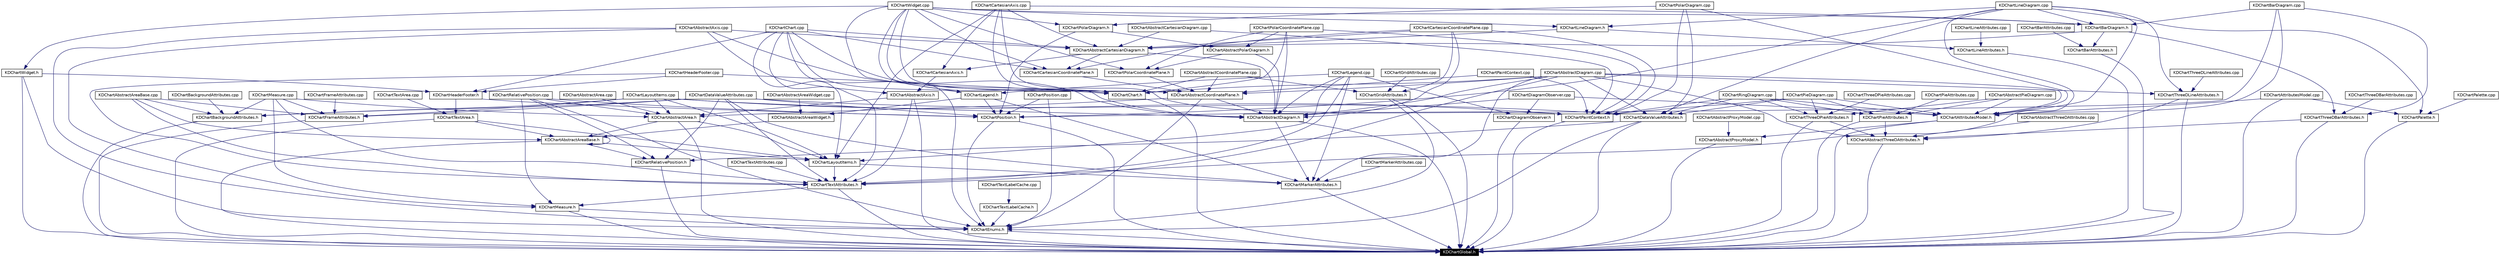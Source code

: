 digraph G
{
  edge [fontname="Helvetica",fontsize=10,labelfontname="Helvetica",labelfontsize=10];
  node [fontname="Helvetica",fontsize=10,shape=record];
  Node1591 [label="KDChartGlobal.h",height=0.2,width=0.4,color="white", fillcolor="black", style="filled" fontcolor="white"];
  Node1592 -> Node1591 [color="midnightblue",fontsize=10,style="solid",fontname="Helvetica"];
  Node1592 [label="KDChartAbstractArea.h",height=0.2,width=0.4,color="black",URL="$_k_d_chart_abstract_area_8h.html"];
  Node1593 -> Node1592 [color="midnightblue",fontsize=10,style="solid",fontname="Helvetica"];
  Node1593 [label="KDChartAbstractArea.cpp",height=0.2,width=0.4,color="black",URL="$_k_d_chart_abstract_area_8cpp.html"];
  Node1594 -> Node1592 [color="midnightblue",fontsize=10,style="solid",fontname="Helvetica"];
  Node1594 [label="KDChartAbstractAxis.h",height=0.2,width=0.4,color="black",URL="$_k_d_chart_abstract_axis_8h.html"];
  Node1595 -> Node1594 [color="midnightblue",fontsize=10,style="solid",fontname="Helvetica"];
  Node1595 [label="KDChartAbstractAxis.cpp",height=0.2,width=0.4,color="black",URL="$_k_d_chart_abstract_axis_8cpp.html"];
  Node1596 -> Node1594 [color="midnightblue",fontsize=10,style="solid",fontname="Helvetica"];
  Node1596 [label="KDChartCartesianAxis.h",height=0.2,width=0.4,color="black",URL="$_k_d_chart_cartesian_axis_8h.html"];
  Node1597 -> Node1596 [color="midnightblue",fontsize=10,style="solid",fontname="Helvetica"];
  Node1597 [label="KDChartAbstractCartesianDiagram.h",height=0.2,width=0.4,color="black",URL="$_k_d_chart_abstract_cartesian_diagram_8h.html"];
  Node1595 -> Node1597 [color="midnightblue",fontsize=10,style="solid",fontname="Helvetica"];
  Node1598 -> Node1597 [color="midnightblue",fontsize=10,style="solid",fontname="Helvetica"];
  Node1598 [label="KDChartAbstractCartesianDiagram.cpp",height=0.2,width=0.4,color="black",URL="$_k_d_chart_abstract_cartesian_diagram_8cpp.html"];
  Node1599 -> Node1597 [color="midnightblue",fontsize=10,style="solid",fontname="Helvetica"];
  Node1599 [label="KDChartBarDiagram.h",height=0.2,width=0.4,color="black",URL="$_k_d_chart_bar_diagram_8h.html"];
  Node1600 -> Node1599 [color="midnightblue",fontsize=10,style="solid",fontname="Helvetica"];
  Node1600 [label="KDChartBarDiagram.cpp",height=0.2,width=0.4,color="black",URL="$_k_d_chart_bar_diagram_8cpp.html"];
  Node1601 -> Node1599 [color="midnightblue",fontsize=10,style="solid",fontname="Helvetica"];
  Node1601 [label="KDChartCartesianAxis.cpp",height=0.2,width=0.4,color="black",URL="$_k_d_chart_cartesian_axis_8cpp.html"];
  Node1602 -> Node1599 [color="midnightblue",fontsize=10,style="solid",fontname="Helvetica"];
  Node1602 [label="KDChartLineDiagram.cpp",height=0.2,width=0.4,color="black",URL="$_k_d_chart_line_diagram_8cpp.html"];
  Node1603 -> Node1599 [color="midnightblue",fontsize=10,style="solid",fontname="Helvetica"];
  Node1603 [label="KDChartWidget.cpp",height=0.2,width=0.4,color="black",URL="$_k_d_chart_widget_8cpp.html"];
  Node1601 -> Node1597 [color="midnightblue",fontsize=10,style="solid",fontname="Helvetica"];
  Node1604 -> Node1597 [color="midnightblue",fontsize=10,style="solid",fontname="Helvetica"];
  Node1604 [label="KDChartCartesianCoordinatePlane.cpp",height=0.2,width=0.4,color="black",URL="$_k_d_chart_cartesian_coordinate_plane_8cpp.html"];
  Node1605 -> Node1597 [color="midnightblue",fontsize=10,style="solid",fontname="Helvetica"];
  Node1605 [label="KDChartChart.cpp",height=0.2,width=0.4,color="black",URL="$_k_d_chart_chart_8cpp.html"];
  Node1606 -> Node1597 [color="midnightblue",fontsize=10,style="solid",fontname="Helvetica"];
  Node1606 [label="KDChartLineDiagram.h",height=0.2,width=0.4,color="black",URL="$_k_d_chart_line_diagram_8h.html"];
  Node1602 -> Node1606 [color="midnightblue",fontsize=10,style="solid",fontname="Helvetica"];
  Node1603 -> Node1606 [color="midnightblue",fontsize=10,style="solid",fontname="Helvetica"];
  Node1601 -> Node1596 [color="midnightblue",fontsize=10,style="solid",fontname="Helvetica"];
  Node1607 -> Node1592 [color="midnightblue",fontsize=10,style="solid",fontname="Helvetica"];
  Node1607 [label="KDChartAbstractCoordinatePlane.h",height=0.2,width=0.4,color="black",URL="$_k_d_chart_abstract_coordinate_plane_8h.html"];
  Node1608 -> Node1607 [color="midnightblue",fontsize=10,style="solid",fontname="Helvetica"];
  Node1608 [label="KDChartCartesianCoordinatePlane.h",height=0.2,width=0.4,color="black",URL="$_k_d_chart_cartesian_coordinate_plane_8h.html"];
  Node1597 -> Node1608 [color="midnightblue",fontsize=10,style="solid",fontname="Helvetica"];
  Node1604 -> Node1608 [color="midnightblue",fontsize=10,style="solid",fontname="Helvetica"];
  Node1605 -> Node1608 [color="midnightblue",fontsize=10,style="solid",fontname="Helvetica"];
  Node1603 -> Node1608 [color="midnightblue",fontsize=10,style="solid",fontname="Helvetica"];
  Node1609 -> Node1607 [color="midnightblue",fontsize=10,style="solid",fontname="Helvetica"];
  Node1609 [label="KDChartAbstractCoordinatePlane.cpp",height=0.2,width=0.4,color="black",URL="$_k_d_chart_abstract_coordinate_plane_8cpp.html"];
  Node1610 -> Node1607 [color="midnightblue",fontsize=10,style="solid",fontname="Helvetica"];
  Node1610 [label="KDChartAbstractDiagram.cpp",height=0.2,width=0.4,color="black",URL="$_k_d_chart_abstract_diagram_8cpp.html"];
  Node1611 -> Node1607 [color="midnightblue",fontsize=10,style="solid",fontname="Helvetica"];
  Node1611 [label="KDChartPolarCoordinatePlane.h",height=0.2,width=0.4,color="black",URL="$_k_d_chart_polar_coordinate_plane_8h.html"];
  Node1612 -> Node1611 [color="midnightblue",fontsize=10,style="solid",fontname="Helvetica"];
  Node1612 [label="KDChartAbstractPolarDiagram.h",height=0.2,width=0.4,color="black",URL="$_k_d_chart_abstract_polar_diagram_8h.html"];
  Node1620 -> Node1612 [color="midnightblue",fontsize=10,style="solid",fontname="Helvetica"];
  Node1620 [label="KDChartPolarCoordinatePlane.cpp",height=0.2,width=0.4,color="black",URL="$_k_d_chart_polar_coordinate_plane_8cpp.html"];
  Node1621 -> Node1612 [color="midnightblue",fontsize=10,style="solid",fontname="Helvetica"];
  Node1621 [label="KDChartPolarDiagram.h",height=0.2,width=0.4,color="black",URL="$_k_d_chart_polar_diagram_8h.html"];
  Node1622 -> Node1621 [color="midnightblue",fontsize=10,style="solid",fontname="Helvetica"];
  Node1622 [label="KDChartPolarDiagram.cpp",height=0.2,width=0.4,color="black",URL="$_k_d_chart_polar_diagram_8cpp.html"];
  Node1603 -> Node1621 [color="midnightblue",fontsize=10,style="solid",fontname="Helvetica"];
  Node1620 -> Node1611 [color="midnightblue",fontsize=10,style="solid",fontname="Helvetica"];
  Node1603 -> Node1611 [color="midnightblue",fontsize=10,style="solid",fontname="Helvetica"];
  Node1623 -> Node1607 [color="midnightblue",fontsize=10,style="solid",fontname="Helvetica"];
  Node1623 [label="KDChartPaintContext.cpp",height=0.2,width=0.4,color="black",URL="$_k_d_chart_paint_context_8cpp.html"];
  Node1603 -> Node1607 [color="midnightblue",fontsize=10,style="solid",fontname="Helvetica"];
  Node1624 -> Node1592 [color="midnightblue",fontsize=10,style="solid",fontname="Helvetica"];
  Node1624 [label="KDChartLayoutItems.cpp",height=0.2,width=0.4,color="black",URL="$_k_d_chart_layout_items_8cpp.html"];
  Node1625 -> Node1592 [color="midnightblue",fontsize=10,style="solid",fontname="Helvetica"];
  Node1625 [label="KDChartMeasure.cpp",height=0.2,width=0.4,color="black",URL="$_k_d_chart_measure_8cpp.html"];
  Node1626 -> Node1592 [color="midnightblue",fontsize=10,style="solid",fontname="Helvetica"];
  Node1626 [label="KDChartRelativePosition.cpp",height=0.2,width=0.4,color="black",URL="$_k_d_chart_relative_position_8cpp.html"];
  Node1627 -> Node1591 [color="midnightblue",fontsize=10,style="solid",fontname="Helvetica"];
  Node1627 [label="KDChartAbstractAreaBase.h",height=0.2,width=0.4,color="black",URL="$_k_d_chart_abstract_area_base_8h.html"];
  Node1592 -> Node1627 [color="midnightblue",fontsize=10,style="solid",fontname="Helvetica"];
  Node1627 -> Node1627 [color="midnightblue",fontsize=10,style="solid",fontname="Helvetica"];
  Node1628 -> Node1627 [color="midnightblue",fontsize=10,style="solid",fontname="Helvetica"];
  Node1628 [label="KDChartAbstractAreaBase.cpp",height=0.2,width=0.4,color="black",URL="$_k_d_chart_abstract_area_base_8cpp.html"];
  Node1629 -> Node1627 [color="midnightblue",fontsize=10,style="solid",fontname="Helvetica"];
  Node1629 [label="KDChartAbstractAreaWidget.h",height=0.2,width=0.4,color="black",URL="$_k_d_chart_abstract_area_widget_8h.html"];
  Node1630 -> Node1629 [color="midnightblue",fontsize=10,style="solid",fontname="Helvetica"];
  Node1630 [label="KDChartAbstractAreaWidget.cpp",height=0.2,width=0.4,color="black",URL="$_k_d_chart_abstract_area_widget_8cpp.html"];
  Node1631 -> Node1629 [color="midnightblue",fontsize=10,style="solid",fontname="Helvetica"];
  Node1631 [label="KDChartLegend.h",height=0.2,width=0.4,color="black",URL="$_k_d_chart_legend_8h.html"];
  Node1605 -> Node1631 [color="midnightblue",fontsize=10,style="solid",fontname="Helvetica"];
  Node1632 -> Node1631 [color="midnightblue",fontsize=10,style="solid",fontname="Helvetica"];
  Node1632 [label="KDChartLegend.cpp",height=0.2,width=0.4,color="black",URL="$_k_d_chart_legend_8cpp.html"];
  Node1603 -> Node1631 [color="midnightblue",fontsize=10,style="solid",fontname="Helvetica"];
  Node1633 -> Node1627 [color="midnightblue",fontsize=10,style="solid",fontname="Helvetica"];
  Node1633 [label="KDChartTextArea.h",height=0.2,width=0.4,color="black",URL="$_k_d_chart_text_area_8h.html"];
  Node1634 -> Node1633 [color="midnightblue",fontsize=10,style="solid",fontname="Helvetica"];
  Node1634 [label="KDChartHeaderFooter.h",height=0.2,width=0.4,color="black",URL="$_k_d_chart_header_footer_8h.html"];
  Node1605 -> Node1634 [color="midnightblue",fontsize=10,style="solid",fontname="Helvetica"];
  Node1635 -> Node1634 [color="midnightblue",fontsize=10,style="solid",fontname="Helvetica"];
  Node1635 [label="KDChartHeaderFooter.cpp",height=0.2,width=0.4,color="black",URL="$_k_d_chart_header_footer_8cpp.html"];
  Node1636 -> Node1634 [color="midnightblue",fontsize=10,style="solid",fontname="Helvetica"];
  Node1636 [label="KDChartWidget.h",height=0.2,width=0.4,color="black",URL="$_k_d_chart_widget_8h.html"];
  Node1603 -> Node1636 [color="midnightblue",fontsize=10,style="solid",fontname="Helvetica"];
  Node1637 -> Node1633 [color="midnightblue",fontsize=10,style="solid",fontname="Helvetica"];
  Node1637 [label="KDChartTextArea.cpp",height=0.2,width=0.4,color="black",URL="$_k_d_chart_text_area_8cpp.html"];
  Node1638 -> Node1591 [color="midnightblue",fontsize=10,style="solid",fontname="Helvetica"];
  Node1638 [label="KDChartTextAttributes.h",height=0.2,width=0.4,color="black",URL="$_k_d_chart_text_attributes_8h.html"];
  Node1639 -> Node1638 [color="midnightblue",fontsize=10,style="solid",fontname="Helvetica"];
  Node1639 [label="KDChartLayoutItems.h",height=0.2,width=0.4,color="black",URL="$_k_d_chart_layout_items_8h.html"];
  Node1627 -> Node1639 [color="midnightblue",fontsize=10,style="solid",fontname="Helvetica"];
  Node1592 -> Node1639 [color="midnightblue",fontsize=10,style="solid",fontname="Helvetica"];
  Node1601 -> Node1639 [color="midnightblue",fontsize=10,style="solid",fontname="Helvetica"];
  Node1633 -> Node1639 [color="midnightblue",fontsize=10,style="solid",fontname="Helvetica"];
  Node1605 -> Node1639 [color="midnightblue",fontsize=10,style="solid",fontname="Helvetica"];
  Node1624 -> Node1639 [color="midnightblue",fontsize=10,style="solid",fontname="Helvetica"];
  Node1632 -> Node1639 [color="midnightblue",fontsize=10,style="solid",fontname="Helvetica"];
  Node1628 -> Node1638 [color="midnightblue",fontsize=10,style="solid",fontname="Helvetica"];
  Node1594 -> Node1638 [color="midnightblue",fontsize=10,style="solid",fontname="Helvetica"];
  Node1610 -> Node1638 [color="midnightblue",fontsize=10,style="solid",fontname="Helvetica"];
  Node1605 -> Node1638 [color="midnightblue",fontsize=10,style="solid",fontname="Helvetica"];
  Node1640 -> Node1638 [color="midnightblue",fontsize=10,style="solid",fontname="Helvetica"];
  Node1640 [label="KDChartDataValueAttributes.cpp",height=0.2,width=0.4,color="black",URL="$_k_d_chart_data_value_attributes_8cpp.html"];
  Node1635 -> Node1638 [color="midnightblue",fontsize=10,style="solid",fontname="Helvetica"];
  Node1632 -> Node1638 [color="midnightblue",fontsize=10,style="solid",fontname="Helvetica"];
  Node1602 -> Node1638 [color="midnightblue",fontsize=10,style="solid",fontname="Helvetica"];
  Node1625 -> Node1638 [color="midnightblue",fontsize=10,style="solid",fontname="Helvetica"];
  Node1641 -> Node1638 [color="midnightblue",fontsize=10,style="solid",fontname="Helvetica"];
  Node1641 [label="KDChartTextAttributes.cpp",height=0.2,width=0.4,color="black",URL="$_k_d_chart_text_attributes_8cpp.html"];
  Node1642 -> Node1591 [color="midnightblue",fontsize=10,style="solid",fontname="Helvetica"];
  Node1642 [label="KDChartMeasure.h",height=0.2,width=0.4,color="black",URL="$_k_d_chart_measure_8h.html"];
  Node1638 -> Node1642 [color="midnightblue",fontsize=10,style="solid",fontname="Helvetica"];
  Node1595 -> Node1642 [color="midnightblue",fontsize=10,style="solid",fontname="Helvetica"];
  Node1625 -> Node1642 [color="midnightblue",fontsize=10,style="solid",fontname="Helvetica"];
  Node1626 -> Node1642 [color="midnightblue",fontsize=10,style="solid",fontname="Helvetica"];
  Node1643 -> Node1591 [color="midnightblue",fontsize=10,style="solid",fontname="Helvetica"];
  Node1643 [label="KDChartEnums.h",height=0.2,width=0.4,color="black",URL="$_k_d_chart_enums_8h.html"];
  Node1642 -> Node1643 [color="midnightblue",fontsize=10,style="solid",fontname="Helvetica"];
  Node1607 -> Node1643 [color="midnightblue",fontsize=10,style="solid",fontname="Helvetica"];
  Node1595 -> Node1643 [color="midnightblue",fontsize=10,style="solid",fontname="Helvetica"];
  Node1644 -> Node1643 [color="midnightblue",fontsize=10,style="solid",fontname="Helvetica"];
  Node1644 [label="KDChartGridAttributes.h",height=0.2,width=0.4,color="black",URL="$_k_d_chart_grid_attributes_8h.html"];
  Node1609 -> Node1644 [color="midnightblue",fontsize=10,style="solid",fontname="Helvetica"];
  Node1604 -> Node1644 [color="midnightblue",fontsize=10,style="solid",fontname="Helvetica"];
  Node1645 -> Node1644 [color="midnightblue",fontsize=10,style="solid",fontname="Helvetica"];
  Node1645 [label="KDChartGridAttributes.cpp",height=0.2,width=0.4,color="black",URL="$_k_d_chart_grid_attributes_8cpp.html"];
  Node1646 -> Node1643 [color="midnightblue",fontsize=10,style="solid",fontname="Helvetica"];
  Node1646 [label="KDChartDataValueAttributes.h",height=0.2,width=0.4,color="black",URL="$_k_d_chart_data_value_attributes_8h.html"];
  Node1610 -> Node1646 [color="midnightblue",fontsize=10,style="solid",fontname="Helvetica"];
  Node1640 -> Node1646 [color="midnightblue",fontsize=10,style="solid",fontname="Helvetica"];
  Node1602 -> Node1646 [color="midnightblue",fontsize=10,style="solid",fontname="Helvetica"];
  Node1616 -> Node1646 [color="midnightblue",fontsize=10,style="solid",fontname="Helvetica"];
  Node1616 [label="KDChartPieDiagram.cpp",height=0.2,width=0.4,color="black",URL="$_k_d_chart_pie_diagram_8cpp.html"];
  Node1622 -> Node1646 [color="midnightblue",fontsize=10,style="solid",fontname="Helvetica"];
  Node1618 -> Node1646 [color="midnightblue",fontsize=10,style="solid",fontname="Helvetica"];
  Node1618 [label="KDChartRingDiagram.cpp",height=0.2,width=0.4,color="black",URL="$_k_d_chart_ring_diagram_8cpp.html"];
  Node1647 -> Node1643 [color="midnightblue",fontsize=10,style="solid",fontname="Helvetica"];
  Node1647 [label="KDChartPosition.h",height=0.2,width=0.4,color="black",URL="$_k_d_chart_position_8h.html"];
  Node1600 -> Node1647 [color="midnightblue",fontsize=10,style="solid",fontname="Helvetica"];
  Node1634 -> Node1647 [color="midnightblue",fontsize=10,style="solid",fontname="Helvetica"];
  Node1631 -> Node1647 [color="midnightblue",fontsize=10,style="solid",fontname="Helvetica"];
  Node1640 -> Node1647 [color="midnightblue",fontsize=10,style="solid",fontname="Helvetica"];
  Node1602 -> Node1647 [color="midnightblue",fontsize=10,style="solid",fontname="Helvetica"];
  Node1621 -> Node1647 [color="midnightblue",fontsize=10,style="solid",fontname="Helvetica"];
  Node1648 -> Node1647 [color="midnightblue",fontsize=10,style="solid",fontname="Helvetica"];
  Node1648 [label="KDChartPosition.cpp",height=0.2,width=0.4,color="black",URL="$_k_d_chart_position_8cpp.html"];
  Node1626 -> Node1647 [color="midnightblue",fontsize=10,style="solid",fontname="Helvetica"];
  Node1605 -> Node1643 [color="midnightblue",fontsize=10,style="solid",fontname="Helvetica"];
  Node1648 -> Node1643 [color="midnightblue",fontsize=10,style="solid",fontname="Helvetica"];
  Node1626 -> Node1643 [color="midnightblue",fontsize=10,style="solid",fontname="Helvetica"];
  Node1636 -> Node1643 [color="midnightblue",fontsize=10,style="solid",fontname="Helvetica"];
  Node1649 -> Node1643 [color="midnightblue",fontsize=10,style="solid",fontname="Helvetica"];
  Node1649 [label="KDChartTextLabelCache.h",height=0.2,width=0.4,color="black",URL="$_k_d_chart_text_label_cache_8h.html"];
  Node1650 -> Node1649 [color="midnightblue",fontsize=10,style="solid",fontname="Helvetica"];
  Node1650 [label="KDChartTextLabelCache.cpp",height=0.2,width=0.4,color="black",URL="$_k_d_chart_text_label_cache_8cpp.html"];
  Node1651 -> Node1591 [color="midnightblue",fontsize=10,style="solid",fontname="Helvetica"];
  Node1651 [label="KDChartMarkerAttributes.h",height=0.2,width=0.4,color="black",URL="$_k_d_chart_marker_attributes_8h.html"];
  Node1639 -> Node1651 [color="midnightblue",fontsize=10,style="solid",fontname="Helvetica"];
  Node1652 -> Node1651 [color="midnightblue",fontsize=10,style="solid",fontname="Helvetica"];
  Node1652 [label="KDChartAbstractDiagram.h",height=0.2,width=0.4,color="black",URL="$_k_d_chart_abstract_diagram_8h.html"];
  Node1595 -> Node1652 [color="midnightblue",fontsize=10,style="solid",fontname="Helvetica"];
  Node1607 -> Node1652 [color="midnightblue",fontsize=10,style="solid",fontname="Helvetica"];
  Node1597 -> Node1652 [color="midnightblue",fontsize=10,style="solid",fontname="Helvetica"];
  Node1610 -> Node1652 [color="midnightblue",fontsize=10,style="solid",fontname="Helvetica"];
  Node1612 -> Node1652 [color="midnightblue",fontsize=10,style="solid",fontname="Helvetica"];
  Node1604 -> Node1652 [color="midnightblue",fontsize=10,style="solid",fontname="Helvetica"];
  Node1653 -> Node1652 [color="midnightblue",fontsize=10,style="solid",fontname="Helvetica"];
  Node1653 [label="KDChartDiagramObserver.cpp",height=0.2,width=0.4,color="black",URL="$_k_d_chart_diagram_observer_8cpp.html"];
  Node1624 -> Node1652 [color="midnightblue",fontsize=10,style="solid",fontname="Helvetica"];
  Node1632 -> Node1652 [color="midnightblue",fontsize=10,style="solid",fontname="Helvetica"];
  Node1620 -> Node1652 [color="midnightblue",fontsize=10,style="solid",fontname="Helvetica"];
  Node1603 -> Node1652 [color="midnightblue",fontsize=10,style="solid",fontname="Helvetica"];
  Node1610 -> Node1651 [color="midnightblue",fontsize=10,style="solid",fontname="Helvetica"];
  Node1631 -> Node1651 [color="midnightblue",fontsize=10,style="solid",fontname="Helvetica"];
  Node1640 -> Node1651 [color="midnightblue",fontsize=10,style="solid",fontname="Helvetica"];
  Node1632 -> Node1651 [color="midnightblue",fontsize=10,style="solid",fontname="Helvetica"];
  Node1654 -> Node1651 [color="midnightblue",fontsize=10,style="solid",fontname="Helvetica"];
  Node1654 [label="KDChartMarkerAttributes.cpp",height=0.2,width=0.4,color="black",URL="$_k_d_chart_marker_attributes_8cpp.html"];
  Node1655 -> Node1591 [color="midnightblue",fontsize=10,style="solid",fontname="Helvetica"];
  Node1655 [label="KDChartRelativePosition.h",height=0.2,width=0.4,color="black",URL="$_k_d_chart_relative_position_8h.html"];
  Node1627 -> Node1655 [color="midnightblue",fontsize=10,style="solid",fontname="Helvetica"];
  Node1646 -> Node1655 [color="midnightblue",fontsize=10,style="solid",fontname="Helvetica"];
  Node1640 -> Node1655 [color="midnightblue",fontsize=10,style="solid",fontname="Helvetica"];
  Node1626 -> Node1655 [color="midnightblue",fontsize=10,style="solid",fontname="Helvetica"];
  Node1594 -> Node1591 [color="midnightblue",fontsize=10,style="solid",fontname="Helvetica"];
  Node1652 -> Node1591 [color="midnightblue",fontsize=10,style="solid",fontname="Helvetica"];
  Node1656 -> Node1591 [color="midnightblue",fontsize=10,style="solid",fontname="Helvetica"];
  Node1656 [label="KDChartPaintContext.h",height=0.2,width=0.4,color="black",URL="$_k_d_chart_paint_context_8h.html"];
  Node1598 -> Node1656 [color="midnightblue",fontsize=10,style="solid",fontname="Helvetica"];
  Node1601 -> Node1656 [color="midnightblue",fontsize=10,style="solid",fontname="Helvetica"];
  Node1604 -> Node1656 [color="midnightblue",fontsize=10,style="solid",fontname="Helvetica"];
  Node1624 -> Node1656 [color="midnightblue",fontsize=10,style="solid",fontname="Helvetica"];
  Node1623 -> Node1656 [color="midnightblue",fontsize=10,style="solid",fontname="Helvetica"];
  Node1616 -> Node1656 [color="midnightblue",fontsize=10,style="solid",fontname="Helvetica"];
  Node1620 -> Node1656 [color="midnightblue",fontsize=10,style="solid",fontname="Helvetica"];
  Node1622 -> Node1656 [color="midnightblue",fontsize=10,style="solid",fontname="Helvetica"];
  Node1618 -> Node1656 [color="midnightblue",fontsize=10,style="solid",fontname="Helvetica"];
  Node1657 -> Node1591 [color="midnightblue",fontsize=10,style="solid",fontname="Helvetica"];
  Node1657 [label="KDChartChart.h",height=0.2,width=0.4,color="black",URL="$_k_d_chart_chart_8h.html"];
  Node1609 -> Node1657 [color="midnightblue",fontsize=10,style="solid",fontname="Helvetica"];
  Node1610 -> Node1657 [color="midnightblue",fontsize=10,style="solid",fontname="Helvetica"];
  Node1601 -> Node1657 [color="midnightblue",fontsize=10,style="solid",fontname="Helvetica"];
  Node1605 -> Node1657 [color="midnightblue",fontsize=10,style="solid",fontname="Helvetica"];
  Node1635 -> Node1657 [color="midnightblue",fontsize=10,style="solid",fontname="Helvetica"];
  Node1620 -> Node1657 [color="midnightblue",fontsize=10,style="solid",fontname="Helvetica"];
  Node1603 -> Node1657 [color="midnightblue",fontsize=10,style="solid",fontname="Helvetica"];
  Node1644 -> Node1591 [color="midnightblue",fontsize=10,style="solid",fontname="Helvetica"];
  Node1646 -> Node1591 [color="midnightblue",fontsize=10,style="solid",fontname="Helvetica"];
  Node1658 -> Node1591 [color="midnightblue",fontsize=10,style="solid",fontname="Helvetica"];
  Node1658 [label="KDChartAbstractProxyModel.h",height=0.2,width=0.4,color="black",URL="$_k_d_chart_abstract_proxy_model_8h.html"];
  Node1659 -> Node1658 [color="midnightblue",fontsize=10,style="solid",fontname="Helvetica"];
  Node1659 [label="KDChartAttributesModel.h",height=0.2,width=0.4,color="black",URL="$_k_d_chart_attributes_model_8h.html"];
  Node1610 -> Node1659 [color="midnightblue",fontsize=10,style="solid",fontname="Helvetica"];
  Node1614 -> Node1659 [color="midnightblue",fontsize=10,style="solid",fontname="Helvetica"];
  Node1614 [label="KDChartAbstractPieDiagram.cpp",height=0.2,width=0.4,color="black",URL="$_k_d_chart_abstract_pie_diagram_8cpp.html"];
  Node1660 -> Node1659 [color="midnightblue",fontsize=10,style="solid",fontname="Helvetica"];
  Node1660 [label="KDChartAttributesModel.cpp",height=0.2,width=0.4,color="black",URL="$_k_d_chart_attributes_model_8cpp.html"];
  Node1600 -> Node1659 [color="midnightblue",fontsize=10,style="solid",fontname="Helvetica"];
  Node1653 -> Node1659 [color="midnightblue",fontsize=10,style="solid",fontname="Helvetica"];
  Node1602 -> Node1659 [color="midnightblue",fontsize=10,style="solid",fontname="Helvetica"];
  Node1616 -> Node1659 [color="midnightblue",fontsize=10,style="solid",fontname="Helvetica"];
  Node1622 -> Node1659 [color="midnightblue",fontsize=10,style="solid",fontname="Helvetica"];
  Node1618 -> Node1659 [color="midnightblue",fontsize=10,style="solid",fontname="Helvetica"];
  Node1661 -> Node1658 [color="midnightblue",fontsize=10,style="solid",fontname="Helvetica"];
  Node1661 [label="KDChartAbstractProxyModel.cpp",height=0.2,width=0.4,color="black",URL="$_k_d_chart_abstract_proxy_model_8cpp.html"];
  Node1659 -> Node1591 [color="midnightblue",fontsize=10,style="solid",fontname="Helvetica"];
  Node1662 -> Node1591 [color="midnightblue",fontsize=10,style="solid",fontname="Helvetica"];
  Node1662 [label="KDChartAbstractThreeDAttributes.h",height=0.2,width=0.4,color="black",URL="$_k_d_chart_abstract_three_d_attributes_8h.html"];
  Node1610 -> Node1662 [color="midnightblue",fontsize=10,style="solid",fontname="Helvetica"];
  Node1663 -> Node1662 [color="midnightblue",fontsize=10,style="solid",fontname="Helvetica"];
  Node1663 [label="KDChartThreeDLineAttributes.h",height=0.2,width=0.4,color="black",URL="$_k_d_chart_three_d_line_attributes_8h.html"];
  Node1610 -> Node1663 [color="midnightblue",fontsize=10,style="solid",fontname="Helvetica"];
  Node1602 -> Node1663 [color="midnightblue",fontsize=10,style="solid",fontname="Helvetica"];
  Node1664 -> Node1663 [color="midnightblue",fontsize=10,style="solid",fontname="Helvetica"];
  Node1664 [label="KDChartThreeDLineAttributes.cpp",height=0.2,width=0.4,color="black",URL="$_k_d_chart_three_d_line_attributes_8cpp.html"];
  Node1665 -> Node1662 [color="midnightblue",fontsize=10,style="solid",fontname="Helvetica"];
  Node1665 [label="KDChartPieAttributes.h",height=0.2,width=0.4,color="black",URL="$_k_d_chart_pie_attributes_8h.html"];
  Node1614 -> Node1665 [color="midnightblue",fontsize=10,style="solid",fontname="Helvetica"];
  Node1666 -> Node1665 [color="midnightblue",fontsize=10,style="solid",fontname="Helvetica"];
  Node1666 [label="KDChartPieAttributes.cpp",height=0.2,width=0.4,color="black",URL="$_k_d_chart_pie_attributes_8cpp.html"];
  Node1616 -> Node1665 [color="midnightblue",fontsize=10,style="solid",fontname="Helvetica"];
  Node1618 -> Node1665 [color="midnightblue",fontsize=10,style="solid",fontname="Helvetica"];
  Node1667 -> Node1662 [color="midnightblue",fontsize=10,style="solid",fontname="Helvetica"];
  Node1667 [label="KDChartThreeDPieAttributes.h",height=0.2,width=0.4,color="black",URL="$_k_d_chart_three_d_pie_attributes_8h.html"];
  Node1614 -> Node1667 [color="midnightblue",fontsize=10,style="solid",fontname="Helvetica"];
  Node1616 -> Node1667 [color="midnightblue",fontsize=10,style="solid",fontname="Helvetica"];
  Node1618 -> Node1667 [color="midnightblue",fontsize=10,style="solid",fontname="Helvetica"];
  Node1668 -> Node1667 [color="midnightblue",fontsize=10,style="solid",fontname="Helvetica"];
  Node1668 [label="KDChartThreeDPieAttributes.cpp",height=0.2,width=0.4,color="black",URL="$_k_d_chart_three_d_pie_attributes_8cpp.html"];
  Node1669 -> Node1662 [color="midnightblue",fontsize=10,style="solid",fontname="Helvetica"];
  Node1669 [label="KDChartAbstractThreeDAttributes.cpp",height=0.2,width=0.4,color="black",URL="$_k_d_chart_abstract_three_d_attributes_8cpp.html"];
  Node1670 -> Node1662 [color="midnightblue",fontsize=10,style="solid",fontname="Helvetica"];
  Node1670 [label="KDChartThreeDBarAttributes.h",height=0.2,width=0.4,color="black",URL="$_k_d_chart_three_d_bar_attributes_8h.html"];
  Node1599 -> Node1670 [color="midnightblue",fontsize=10,style="solid",fontname="Helvetica"];
  Node1600 -> Node1670 [color="midnightblue",fontsize=10,style="solid",fontname="Helvetica"];
  Node1671 -> Node1670 [color="midnightblue",fontsize=10,style="solid",fontname="Helvetica"];
  Node1671 [label="KDChartThreeDBarAttributes.cpp",height=0.2,width=0.4,color="black",URL="$_k_d_chart_three_d_bar_attributes_8cpp.html"];
  Node1663 -> Node1591 [color="midnightblue",fontsize=10,style="solid",fontname="Helvetica"];
  Node1665 -> Node1591 [color="midnightblue",fontsize=10,style="solid",fontname="Helvetica"];
  Node1667 -> Node1591 [color="midnightblue",fontsize=10,style="solid",fontname="Helvetica"];
  Node1672 -> Node1591 [color="midnightblue",fontsize=10,style="solid",fontname="Helvetica"];
  Node1672 [label="KDChartPalette.h",height=0.2,width=0.4,color="black",URL="$_k_d_chart_palette_8h.html"];
  Node1660 -> Node1672 [color="midnightblue",fontsize=10,style="solid",fontname="Helvetica"];
  Node1602 -> Node1672 [color="midnightblue",fontsize=10,style="solid",fontname="Helvetica"];
  Node1673 -> Node1672 [color="midnightblue",fontsize=10,style="solid",fontname="Helvetica"];
  Node1673 [label="KDChartPalette.cpp",height=0.2,width=0.4,color="black",URL="$_k_d_chart_palette_8cpp.html"];
  Node1660 -> Node1591 [color="midnightblue",fontsize=10,style="solid",fontname="Helvetica"];
  Node1674 -> Node1591 [color="midnightblue",fontsize=10,style="solid",fontname="Helvetica"];
  Node1674 [label="KDChartBackgroundAttributes.h",height=0.2,width=0.4,color="black",URL="$_k_d_chart_background_attributes_8h.html"];
  Node1628 -> Node1674 [color="midnightblue",fontsize=10,style="solid",fontname="Helvetica"];
  Node1675 -> Node1674 [color="midnightblue",fontsize=10,style="solid",fontname="Helvetica"];
  Node1675 [label="KDChartBackgroundAttributes.cpp",height=0.2,width=0.4,color="black",URL="$_k_d_chart_background_attributes_8cpp.html"];
  Node1640 -> Node1674 [color="midnightblue",fontsize=10,style="solid",fontname="Helvetica"];
  Node1624 -> Node1674 [color="midnightblue",fontsize=10,style="solid",fontname="Helvetica"];
  Node1625 -> Node1674 [color="midnightblue",fontsize=10,style="solid",fontname="Helvetica"];
  Node1676 -> Node1591 [color="midnightblue",fontsize=10,style="solid",fontname="Helvetica"];
  Node1676 [label="KDChartBarAttributes.h",height=0.2,width=0.4,color="black",URL="$_k_d_chart_bar_attributes_8h.html"];
  Node1677 -> Node1676 [color="midnightblue",fontsize=10,style="solid",fontname="Helvetica"];
  Node1677 [label="KDChartBarAttributes.cpp",height=0.2,width=0.4,color="black",URL="$_k_d_chart_bar_attributes_8cpp.html"];
  Node1599 -> Node1676 [color="midnightblue",fontsize=10,style="solid",fontname="Helvetica"];
  Node1670 -> Node1591 [color="midnightblue",fontsize=10,style="solid",fontname="Helvetica"];
  Node1647 -> Node1591 [color="midnightblue",fontsize=10,style="solid",fontname="Helvetica"];
  Node1633 -> Node1591 [color="midnightblue",fontsize=10,style="solid",fontname="Helvetica"];
  Node1678 -> Node1591 [color="midnightblue",fontsize=10,style="solid",fontname="Helvetica"];
  Node1678 [label="KDChartDiagramObserver.h",height=0.2,width=0.4,color="black",URL="$_k_d_chart_diagram_observer_8h.html"];
  Node1653 -> Node1678 [color="midnightblue",fontsize=10,style="solid",fontname="Helvetica"];
  Node1632 -> Node1678 [color="midnightblue",fontsize=10,style="solid",fontname="Helvetica"];
  Node1679 -> Node1591 [color="midnightblue",fontsize=10,style="solid",fontname="Helvetica"];
  Node1679 [label="KDChartFrameAttributes.h",height=0.2,width=0.4,color="black",URL="$_k_d_chart_frame_attributes_8h.html"];
  Node1628 -> Node1679 [color="midnightblue",fontsize=10,style="solid",fontname="Helvetica"];
  Node1640 -> Node1679 [color="midnightblue",fontsize=10,style="solid",fontname="Helvetica"];
  Node1680 -> Node1679 [color="midnightblue",fontsize=10,style="solid",fontname="Helvetica"];
  Node1680 [label="KDChartFrameAttributes.cpp",height=0.2,width=0.4,color="black",URL="$_k_d_chart_frame_attributes_8cpp.html"];
  Node1624 -> Node1679 [color="midnightblue",fontsize=10,style="solid",fontname="Helvetica"];
  Node1625 -> Node1679 [color="midnightblue",fontsize=10,style="solid",fontname="Helvetica"];
  Node1681 -> Node1591 [color="midnightblue",fontsize=10,style="solid",fontname="Helvetica"];
  Node1681 [label="KDChartLineAttributes.h",height=0.2,width=0.4,color="black",URL="$_k_d_chart_line_attributes_8h.html"];
  Node1682 -> Node1681 [color="midnightblue",fontsize=10,style="solid",fontname="Helvetica"];
  Node1682 [label="KDChartLineAttributes.cpp",height=0.2,width=0.4,color="black",URL="$_k_d_chart_line_attributes_8cpp.html"];
  Node1606 -> Node1681 [color="midnightblue",fontsize=10,style="solid",fontname="Helvetica"];
  Node1636 -> Node1591 [color="midnightblue",fontsize=10,style="solid",fontname="Helvetica"];
}
